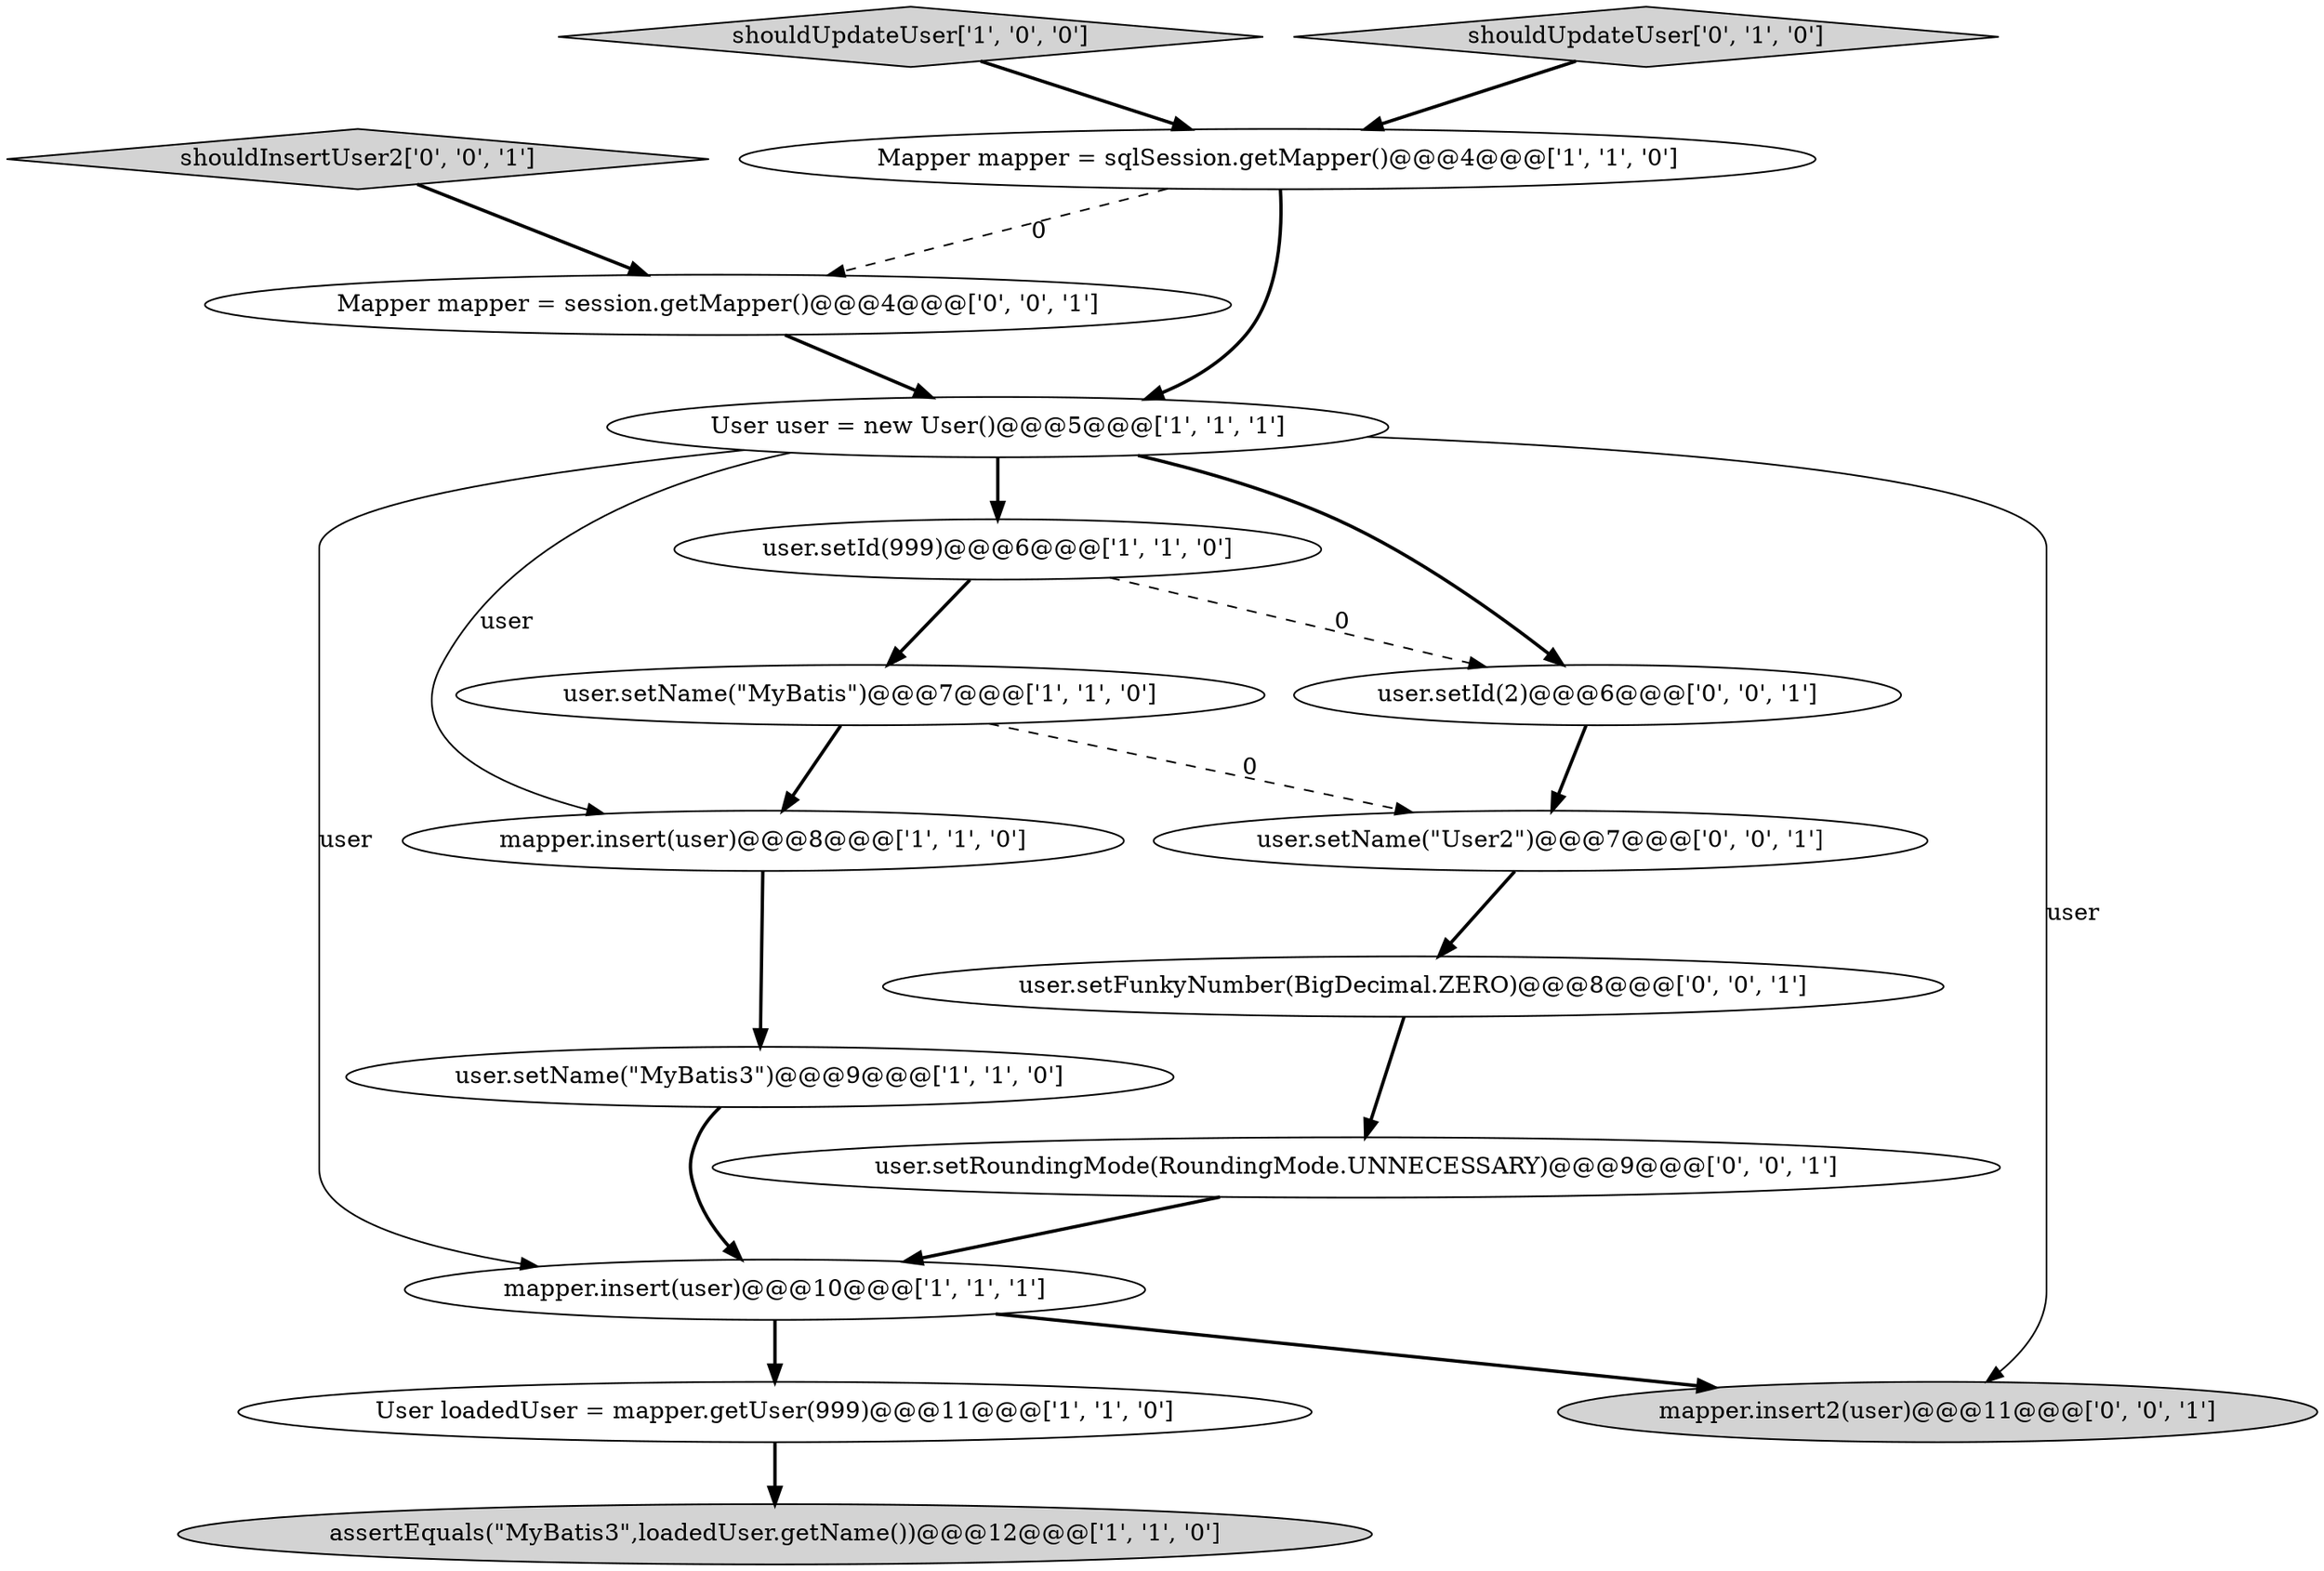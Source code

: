 digraph {
4 [style = filled, label = "mapper.insert(user)@@@10@@@['1', '1', '1']", fillcolor = white, shape = ellipse image = "AAA0AAABBB1BBB"];
11 [style = filled, label = "shouldInsertUser2['0', '0', '1']", fillcolor = lightgray, shape = diamond image = "AAA0AAABBB3BBB"];
15 [style = filled, label = "user.setFunkyNumber(BigDecimal.ZERO)@@@8@@@['0', '0', '1']", fillcolor = white, shape = ellipse image = "AAA0AAABBB3BBB"];
9 [style = filled, label = "mapper.insert(user)@@@8@@@['1', '1', '0']", fillcolor = white, shape = ellipse image = "AAA0AAABBB1BBB"];
12 [style = filled, label = "user.setRoundingMode(RoundingMode.UNNECESSARY)@@@9@@@['0', '0', '1']", fillcolor = white, shape = ellipse image = "AAA0AAABBB3BBB"];
16 [style = filled, label = "user.setName(\"User2\")@@@7@@@['0', '0', '1']", fillcolor = white, shape = ellipse image = "AAA0AAABBB3BBB"];
14 [style = filled, label = "Mapper mapper = session.getMapper()@@@4@@@['0', '0', '1']", fillcolor = white, shape = ellipse image = "AAA0AAABBB3BBB"];
6 [style = filled, label = "user.setId(999)@@@6@@@['1', '1', '0']", fillcolor = white, shape = ellipse image = "AAA0AAABBB1BBB"];
7 [style = filled, label = "assertEquals(\"MyBatis3\",loadedUser.getName())@@@12@@@['1', '1', '0']", fillcolor = lightgray, shape = ellipse image = "AAA0AAABBB1BBB"];
3 [style = filled, label = "user.setName(\"MyBatis3\")@@@9@@@['1', '1', '0']", fillcolor = white, shape = ellipse image = "AAA0AAABBB1BBB"];
13 [style = filled, label = "user.setId(2)@@@6@@@['0', '0', '1']", fillcolor = white, shape = ellipse image = "AAA0AAABBB3BBB"];
17 [style = filled, label = "mapper.insert2(user)@@@11@@@['0', '0', '1']", fillcolor = lightgray, shape = ellipse image = "AAA0AAABBB3BBB"];
5 [style = filled, label = "shouldUpdateUser['1', '0', '0']", fillcolor = lightgray, shape = diamond image = "AAA0AAABBB1BBB"];
1 [style = filled, label = "User user = new User()@@@5@@@['1', '1', '1']", fillcolor = white, shape = ellipse image = "AAA0AAABBB1BBB"];
0 [style = filled, label = "User loadedUser = mapper.getUser(999)@@@11@@@['1', '1', '0']", fillcolor = white, shape = ellipse image = "AAA0AAABBB1BBB"];
2 [style = filled, label = "user.setName(\"MyBatis\")@@@7@@@['1', '1', '0']", fillcolor = white, shape = ellipse image = "AAA0AAABBB1BBB"];
8 [style = filled, label = "Mapper mapper = sqlSession.getMapper()@@@4@@@['1', '1', '0']", fillcolor = white, shape = ellipse image = "AAA0AAABBB1BBB"];
10 [style = filled, label = "shouldUpdateUser['0', '1', '0']", fillcolor = lightgray, shape = diamond image = "AAA0AAABBB2BBB"];
16->15 [style = bold, label=""];
5->8 [style = bold, label=""];
1->17 [style = solid, label="user"];
1->4 [style = solid, label="user"];
4->17 [style = bold, label=""];
11->14 [style = bold, label=""];
1->9 [style = solid, label="user"];
2->9 [style = bold, label=""];
8->14 [style = dashed, label="0"];
3->4 [style = bold, label=""];
1->13 [style = bold, label=""];
13->16 [style = bold, label=""];
14->1 [style = bold, label=""];
4->0 [style = bold, label=""];
0->7 [style = bold, label=""];
6->2 [style = bold, label=""];
8->1 [style = bold, label=""];
1->6 [style = bold, label=""];
6->13 [style = dashed, label="0"];
10->8 [style = bold, label=""];
12->4 [style = bold, label=""];
2->16 [style = dashed, label="0"];
9->3 [style = bold, label=""];
15->12 [style = bold, label=""];
}
